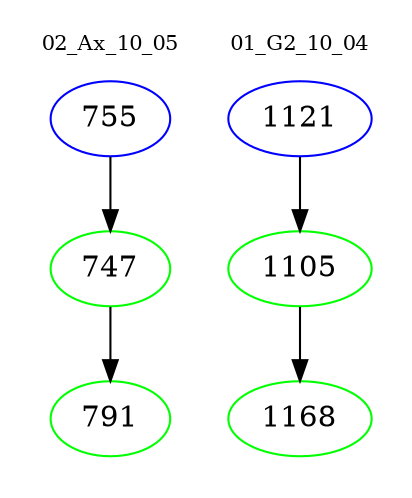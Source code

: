 digraph{
subgraph cluster_0 {
color = white
label = "02_Ax_10_05";
fontsize=10;
T0_755 [label="755", color="blue"]
T0_755 -> T0_747 [color="black"]
T0_747 [label="747", color="green"]
T0_747 -> T0_791 [color="black"]
T0_791 [label="791", color="green"]
}
subgraph cluster_1 {
color = white
label = "01_G2_10_04";
fontsize=10;
T1_1121 [label="1121", color="blue"]
T1_1121 -> T1_1105 [color="black"]
T1_1105 [label="1105", color="green"]
T1_1105 -> T1_1168 [color="black"]
T1_1168 [label="1168", color="green"]
}
}
